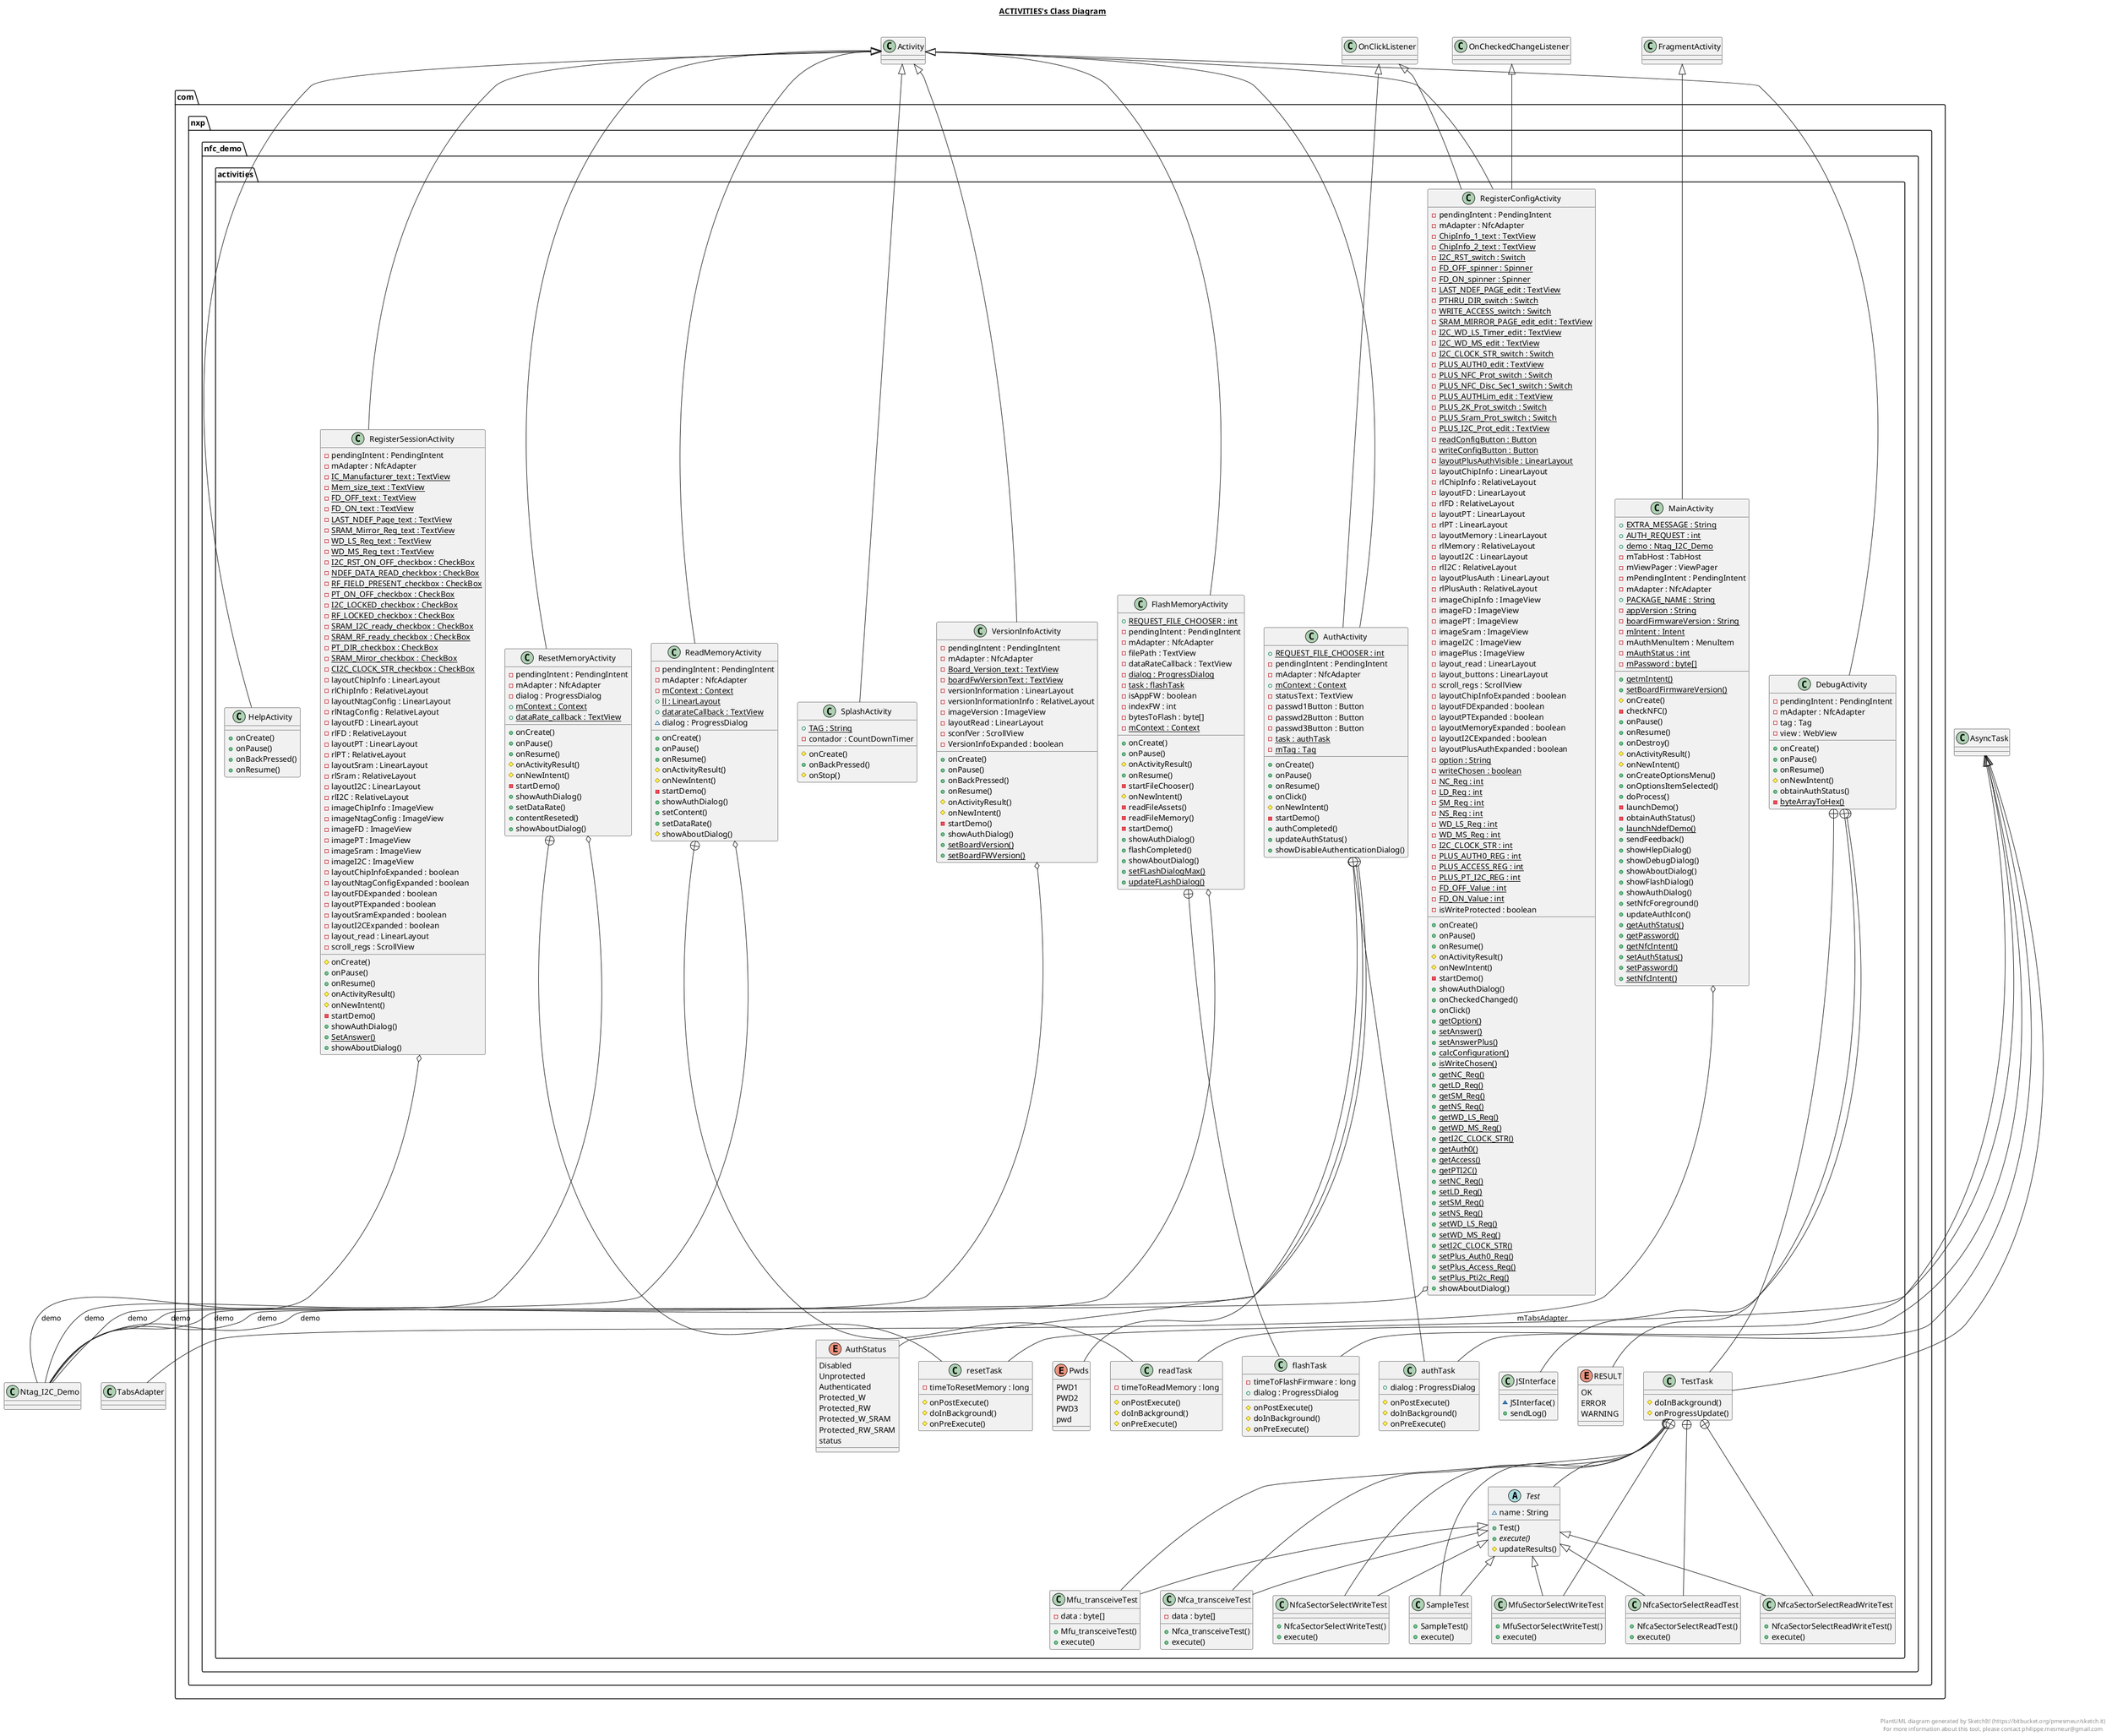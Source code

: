 @startuml

title __ACTIVITIES's Class Diagram__\n

  package com.nxp.nfc_demo.activities {
    class AuthActivity {
        {static} + REQUEST_FILE_CHOOSER : int
        - pendingIntent : PendingIntent
        - mAdapter : NfcAdapter
        {static} + mContext : Context
        - statusText : TextView
        - passwd1Button : Button
        - passwd2Button : Button
        - passwd3Button : Button
        {static} - task : authTask
        {static} - mTag : Tag
        + onCreate()
        + onPause()
        + onResume()
        + onClick()
        # onNewIntent()
        - startDemo()
        + authCompleted()
        + updateAuthStatus()
        + showDisableAuthenticationDialog()
    }
  }
  

  package com.nxp.nfc_demo.activities {
    enum AuthStatus {
      Disabled
      Unprotected
      Authenticated
      Protected_W
      Protected_RW
      Protected_W_SRAM
      Protected_RW_SRAM
      status
    }
  }
  

  package com.nxp.nfc_demo.activities {
    enum Pwds {
      PWD1
      PWD2
      PWD3
      pwd
    }
  }
  

  package com.nxp.nfc_demo.activities {
    class authTask {
        + dialog : ProgressDialog
        # onPostExecute()
        # doInBackground()
        # onPreExecute()
    }
  }
  

  package com.nxp.nfc_demo.activities {
    class DebugActivity {
        - pendingIntent : PendingIntent
        - mAdapter : NfcAdapter
        - tag : Tag
        - view : WebView
        + onCreate()
        + onPause()
        + onResume()
        # onNewIntent()
        + obtainAuthStatus()
        {static} - byteArrayToHex()
    }
  }
  

  package com.nxp.nfc_demo.activities {
    class JSInterface {
        ~ JSInterface()
        + sendLog()
    }
  }
  

  package com.nxp.nfc_demo.activities {
    enum RESULT {
      OK
      ERROR
      WARNING
    }
  }
  

  package com.nxp.nfc_demo.activities {
    class TestTask {
        # doInBackground()
        # onProgressUpdate()
    }
  }
  

  package com.nxp.nfc_demo.activities {
    abstract class Test {
        ~ name : String
        + Test()
        {abstract} + execute()
        # updateResults()
    }
  }
  

  package com.nxp.nfc_demo.activities {
    class SampleTest {
        + SampleTest()
        + execute()
    }
  }
  

  package com.nxp.nfc_demo.activities {
    class Mfu_transceiveTest {
        - data : byte[]
        + Mfu_transceiveTest()
        + execute()
    }
  }
  

  package com.nxp.nfc_demo.activities {
    class Nfca_transceiveTest {
        - data : byte[]
        + Nfca_transceiveTest()
        + execute()
    }
  }
  

  package com.nxp.nfc_demo.activities {
    class NfcaSectorSelectWriteTest {
        + NfcaSectorSelectWriteTest()
        + execute()
    }
  }
  

  package com.nxp.nfc_demo.activities {
    class NfcaSectorSelectReadTest {
        + NfcaSectorSelectReadTest()
        + execute()
    }
  }
  

  package com.nxp.nfc_demo.activities {
    class NfcaSectorSelectReadWriteTest {
        + NfcaSectorSelectReadWriteTest()
        + execute()
    }
  }
  

  package com.nxp.nfc_demo.activities {
    class MfuSectorSelectWriteTest {
        + MfuSectorSelectWriteTest()
        + execute()
    }
  }
  

  package com.nxp.nfc_demo.activities {
    class FlashMemoryActivity {
        {static} + REQUEST_FILE_CHOOSER : int
        - pendingIntent : PendingIntent
        - mAdapter : NfcAdapter
        - filePath : TextView
        - dataRateCallback : TextView
        {static} - dialog : ProgressDialog
        {static} - task : flashTask
        - isAppFW : boolean
        - indexFW : int
        - bytesToFlash : byte[]
        {static} - mContext : Context
        + onCreate()
        + onPause()
        # onActivityResult()
        + onResume()
        - startFileChooser()
        # onNewIntent()
        - readFileAssets()
        - readFileMemory()
        - startDemo()
        + showAuthDialog()
        + flashCompleted()
        + showAboutDialog()
        {static} + setFLashDialogMax()
        {static} + updateFLashDialog()
    }
  }
  

  package com.nxp.nfc_demo.activities {
    class flashTask {
        - timeToFlashFirmware : long
        + dialog : ProgressDialog
        # onPostExecute()
        # doInBackground()
        # onPreExecute()
    }
  }
  

  package com.nxp.nfc_demo.activities {
    class HelpActivity {
        + onCreate()
        + onPause()
        + onBackPressed()
        + onResume()
    }
  }
  

  package com.nxp.nfc_demo.activities {
    class MainActivity {
        {static} + EXTRA_MESSAGE : String
        {static} + AUTH_REQUEST : int
        {static} + demo : Ntag_I2C_Demo
        - mTabHost : TabHost
        - mViewPager : ViewPager
        - mPendingIntent : PendingIntent
        - mAdapter : NfcAdapter
        {static} + PACKAGE_NAME : String
        {static} - appVersion : String
        {static} - boardFirmwareVersion : String
        {static} - mIntent : Intent
        - mAuthMenuItem : MenuItem
        {static} - mAuthStatus : int
        {static} - mPassword : byte[]
        {static} + getmIntent()
        {static} + setBoardFirmwareVersion()
        # onCreate()
        - checkNFC()
        + onPause()
        + onResume()
        + onDestroy()
        # onActivityResult()
        # onNewIntent()
        + onCreateOptionsMenu()
        + onOptionsItemSelected()
        + doProcess()
        - launchDemo()
        - obtainAuthStatus()
        {static} + launchNdefDemo()
        + sendFeedback()
        + showHlepDialog()
        + showDebugDialog()
        + showAboutDialog()
        + showFlashDialog()
        + showAuthDialog()
        + setNfcForeground()
        + updateAuthIcon()
        {static} + getAuthStatus()
        {static} + getPassword()
        {static} + getNfcIntent()
        {static} + setAuthStatus()
        {static} + setPassword()
        {static} + setNfcIntent()
    }
  }
  

  package com.nxp.nfc_demo.activities {
    class ReadMemoryActivity {
        - pendingIntent : PendingIntent
        - mAdapter : NfcAdapter
        {static} - mContext : Context
        {static} + ll : LinearLayout
        {static} + datarateCallback : TextView
        ~ dialog : ProgressDialog
        + onCreate()
        + onPause()
        + onResume()
        # onActivityResult()
        # onNewIntent()
        - startDemo()
        + showAuthDialog()
        + setContent()
        + setDataRate()
        # showAboutDialog()
    }
  }
  

  package com.nxp.nfc_demo.activities {
    class readTask {
        - timeToReadMemory : long
        # onPostExecute()
        # doInBackground()
        # onPreExecute()
    }
  }
  

  package com.nxp.nfc_demo.activities {
    class RegisterConfigActivity {
        - pendingIntent : PendingIntent
        - mAdapter : NfcAdapter
        {static} - ChipInfo_1_text : TextView
        {static} - ChipInfo_2_text : TextView
        {static} - I2C_RST_switch : Switch
        {static} - FD_OFF_spinner : Spinner
        {static} - FD_ON_spinner : Spinner
        {static} - LAST_NDEF_PAGE_edit : TextView
        {static} - PTHRU_DIR_switch : Switch
        {static} - WRITE_ACCESS_switch : Switch
        {static} - SRAM_MIRROR_PAGE_edit_edit : TextView
        {static} - I2C_WD_LS_Timer_edit : TextView
        {static} - I2C_WD_MS_edit : TextView
        {static} - I2C_CLOCK_STR_switch : Switch
        {static} - PLUS_AUTH0_edit : TextView
        {static} - PLUS_NFC_Prot_switch : Switch
        {static} - PLUS_NFC_Disc_Sec1_switch : Switch
        {static} - PLUS_AUTHLim_edit : TextView
        {static} - PLUS_2K_Prot_switch : Switch
        {static} - PLUS_Sram_Prot_switch : Switch
        {static} - PLUS_I2C_Prot_edit : TextView
        {static} - readConfigButton : Button
        {static} - writeConfigButton : Button
        {static} - layoutPlusAuthVisible : LinearLayout
        - layoutChipInfo : LinearLayout
        - rlChipInfo : RelativeLayout
        - layoutFD : LinearLayout
        - rlFD : RelativeLayout
        - layoutPT : LinearLayout
        - rlPT : LinearLayout
        - layoutMemory : LinearLayout
        - rlMemory : RelativeLayout
        - layoutI2C : LinearLayout
        - rlI2C : RelativeLayout
        - layoutPlusAuth : LinearLayout
        - rlPlusAuth : RelativeLayout
        - imageChipInfo : ImageView
        - imageFD : ImageView
        - imagePT : ImageView
        - imageSram : ImageView
        - imageI2C : ImageView
        - imagePlus : ImageView
        - layout_read : LinearLayout
        - layout_buttons : LinearLayout
        - scroll_regs : ScrollView
        - layoutChipInfoExpanded : boolean
        - layoutFDExpanded : boolean
        - layoutPTExpanded : boolean
        - layoutMemoryExpanded : boolean
        - layoutI2CExpanded : boolean
        - layoutPlusAuthExpanded : boolean
        {static} - option : String
        {static} - writeChosen : boolean
        {static} - NC_Reg : int
        {static} - LD_Reg : int
        {static} - SM_Reg : int
        {static} - NS_Reg : int
        {static} - WD_LS_Reg : int
        {static} - WD_MS_Reg : int
        {static} - I2C_CLOCK_STR : int
        {static} - PLUS_AUTH0_REG : int
        {static} - PLUS_ACCESS_REG : int
        {static} - PLUS_PT_I2C_REG : int
        {static} - FD_OFF_Value : int
        {static} - FD_ON_Value : int
        - isWriteProtected : boolean
        + onCreate()
        + onPause()
        + onResume()
        # onActivityResult()
        # onNewIntent()
        - startDemo()
        + showAuthDialog()
        + onCheckedChanged()
        + onClick()
        {static} + getOption()
        {static} + setAnswer()
        {static} + setAnswerPlus()
        {static} + calcConfiguration()
        {static} + isWriteChosen()
        {static} + getNC_Reg()
        {static} + getLD_Reg()
        {static} + getSM_Reg()
        {static} + getNS_Reg()
        {static} + getWD_LS_Reg()
        {static} + getWD_MS_Reg()
        {static} + getI2C_CLOCK_STR()
        {static} + getAuth0()
        {static} + getAccess()
        {static} + getPTI2C()
        {static} + setNC_Reg()
        {static} + setLD_Reg()
        {static} + setSM_Reg()
        {static} + setNS_Reg()
        {static} + setWD_LS_Reg()
        {static} + setWD_MS_Reg()
        {static} + setI2C_CLOCK_STR()
        {static} + setPlus_Auth0_Reg()
        {static} + setPlus_Access_Reg()
        {static} + setPlus_Pti2c_Reg()
        + showAboutDialog()
    }
  }
  

  package com.nxp.nfc_demo.activities {
    class RegisterSessionActivity {
        - pendingIntent : PendingIntent
        - mAdapter : NfcAdapter
        {static} - IC_Manufacturer_text : TextView
        {static} - Mem_size_text : TextView
        {static} - FD_OFF_text : TextView
        {static} - FD_ON_text : TextView
        {static} - LAST_NDEF_Page_text : TextView
        {static} - SRAM_Mirror_Reg_text : TextView
        {static} - WD_LS_Reg_text : TextView
        {static} - WD_MS_Reg_text : TextView
        {static} - I2C_RST_ON_OFF_checkbox : CheckBox
        {static} - NDEF_DATA_READ_checkbox : CheckBox
        {static} - RF_FIELD_PRESENT_checkbox : CheckBox
        {static} - PT_ON_OFF_checkbox : CheckBox
        {static} - I2C_LOCKED_checkbox : CheckBox
        {static} - RF_LOCKED_checkbox : CheckBox
        {static} - SRAM_I2C_ready_checkbox : CheckBox
        {static} - SRAM_RF_ready_checkbox : CheckBox
        {static} - PT_DIR_checkbox : CheckBox
        {static} - SRAM_Miror_checkbox : CheckBox
        {static} - CI2C_CLOCK_STR_checkbox : CheckBox
        - layoutChipInfo : LinearLayout
        - rlChipInfo : RelativeLayout
        - layoutNtagConfig : LinearLayout
        - rlNtagConfig : RelativeLayout
        - layoutFD : LinearLayout
        - rlFD : RelativeLayout
        - layoutPT : LinearLayout
        - rlPT : RelativeLayout
        - layoutSram : LinearLayout
        - rlSram : RelativeLayout
        - layoutI2C : LinearLayout
        - rlI2C : RelativeLayout
        - imageChipInfo : ImageView
        - imageNtagConfig : ImageView
        - imageFD : ImageView
        - imagePT : ImageView
        - imageSram : ImageView
        - imageI2C : ImageView
        - layoutChipInfoExpanded : boolean
        - layoutNtagConfigExpanded : boolean
        - layoutFDExpanded : boolean
        - layoutPTExpanded : boolean
        - layoutSramExpanded : boolean
        - layoutI2CExpanded : boolean
        - layout_read : LinearLayout
        - scroll_regs : ScrollView
        # onCreate()
        + onPause()
        + onResume()
        # onActivityResult()
        # onNewIntent()
        - startDemo()
        + showAuthDialog()
        {static} + SetAnswer()
        + showAboutDialog()
    }
  }
  

  package com.nxp.nfc_demo.activities {
    class ResetMemoryActivity {
        - pendingIntent : PendingIntent
        - mAdapter : NfcAdapter
        - dialog : ProgressDialog
        {static} + mContext : Context
        {static} + dataRate_callback : TextView
        + onCreate()
        + onPause()
        + onResume()
        # onActivityResult()
        # onNewIntent()
        - startDemo()
        + showAuthDialog()
        + setDataRate()
        + contentReseted()
        + showAboutDialog()
    }
  }
  

  package com.nxp.nfc_demo.activities {
    class resetTask {
        - timeToResetMemory : long
        # onPostExecute()
        # doInBackground()
        # onPreExecute()
    }
  }
  

  package com.nxp.nfc_demo.activities {
    class SplashActivity {
        {static} + TAG : String
        - contador : CountDownTimer
        # onCreate()
        + onBackPressed()
        # onStop()
    }
  }
  

  package com.nxp.nfc_demo.activities {
    class VersionInfoActivity {
        - pendingIntent : PendingIntent
        - mAdapter : NfcAdapter
        {static} - Board_Version_text : TextView
        {static} - boardFwVersionText : TextView
        - versionInformation : LinearLayout
        - versionInformationInfo : RelativeLayout
        - imageVersion : ImageView
        - layoutRead : LinearLayout
        - sconfVer : ScrollView
        - VersionInfoExpanded : boolean
        + onCreate()
        + onPause()
        + onBackPressed()
        + onResume()
        # onActivityResult()
        # onNewIntent()
        - startDemo()
        + showAuthDialog()
        {static} + setBoardVersion()
        {static} + setBoardFWVersion()
    }
  }
  

  AuthActivity -up-|> OnClickListener
  AuthActivity -up-|> Activity
  AuthActivity o-- Ntag_I2C_Demo : demo
  AuthActivity +-down- AuthStatus
  AuthActivity +-down- Pwds
  AuthActivity +-down- authTask
  authTask -up-|> AsyncTask
  DebugActivity -up-|> Activity
  DebugActivity +-down- JSInterface
  DebugActivity +-down- RESULT
  DebugActivity +-down- TestTask
  TestTask -up-|> AsyncTask
  TestTask +-down- Test
  TestTask +-down- SampleTest
  TestTask +-down- Mfu_transceiveTest
  TestTask +-down- Nfca_transceiveTest
  TestTask +-down- NfcaSectorSelectWriteTest
  TestTask +-down- NfcaSectorSelectReadTest
  TestTask +-down- NfcaSectorSelectReadWriteTest
  TestTask +-down- MfuSectorSelectWriteTest
  SampleTest -up-|> Test
  Mfu_transceiveTest -up-|> Test
  Nfca_transceiveTest -up-|> Test
  NfcaSectorSelectWriteTest -up-|> Test
  NfcaSectorSelectReadTest -up-|> Test
  NfcaSectorSelectReadWriteTest -up-|> Test
  MfuSectorSelectWriteTest -up-|> Test
  FlashMemoryActivity -up-|> Activity
  FlashMemoryActivity o-- Ntag_I2C_Demo : demo
  FlashMemoryActivity +-down- flashTask
  flashTask -up-|> AsyncTask
  HelpActivity -up-|> Activity
  MainActivity -up-|> FragmentActivity
  MainActivity o-- TabsAdapter : mTabsAdapter
  ReadMemoryActivity -up-|> Activity
  ReadMemoryActivity o-- Ntag_I2C_Demo : demo
  ReadMemoryActivity +-down- readTask
  readTask -up-|> AsyncTask
  RegisterConfigActivity -up-|> OnClickListener
  RegisterConfigActivity -up-|> OnCheckedChangeListener
  RegisterConfigActivity -up-|> Activity
  RegisterConfigActivity o-- Ntag_I2C_Demo : demo
  RegisterSessionActivity -up-|> Activity
  RegisterSessionActivity o-- Ntag_I2C_Demo : demo
  ResetMemoryActivity -up-|> Activity
  ResetMemoryActivity o-- Ntag_I2C_Demo : demo
  ResetMemoryActivity +-down- resetTask
  resetTask -up-|> AsyncTask
  SplashActivity -up-|> Activity
  VersionInfoActivity -up-|> Activity
  VersionInfoActivity o-- Ntag_I2C_Demo : demo


right footer


PlantUML diagram generated by SketchIt! (https://bitbucket.org/pmesmeur/sketch.it)
For more information about this tool, please contact philippe.mesmeur@gmail.com
endfooter

@enduml
